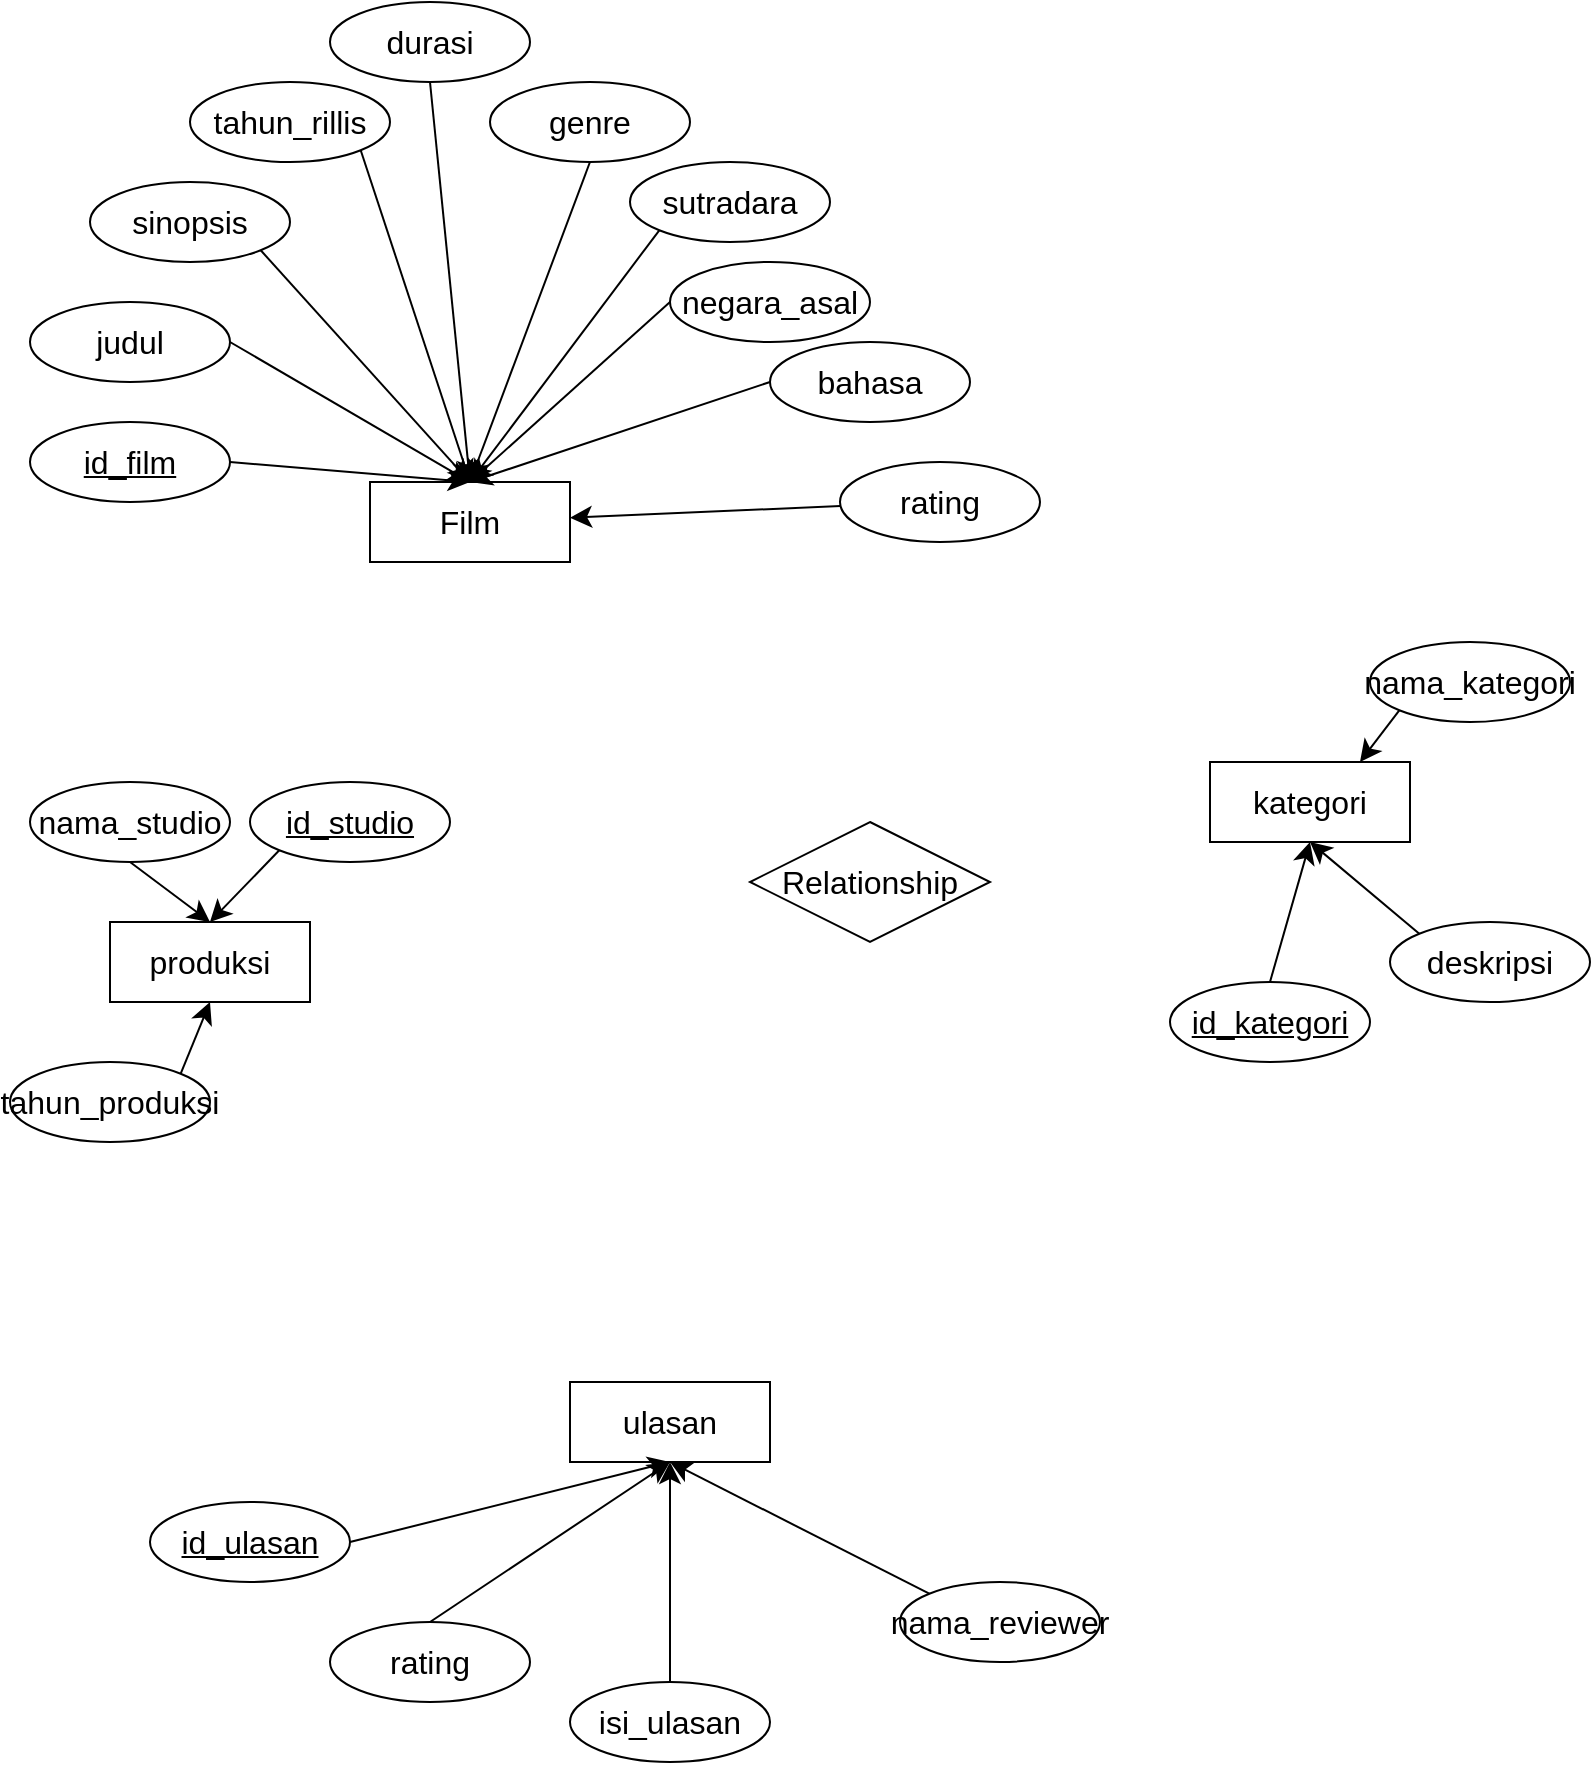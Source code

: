 <mxfile version="20.8.8" type="github">
  <diagram id="R2lEEEUBdFMjLlhIrx00" name="Page-1">
    <mxGraphModel dx="1042" dy="1320" grid="1" gridSize="10" guides="1" tooltips="1" connect="1" arrows="1" fold="1" page="1" pageScale="1" pageWidth="850" pageHeight="1100" math="0" shadow="0" extFonts="Permanent Marker^https://fonts.googleapis.com/css?family=Permanent+Marker">
      <root>
        <mxCell id="0" />
        <mxCell id="1" parent="0" />
        <mxCell id="c6gGLsN3Dh-3WzSBUubz-1" value="Film" style="whiteSpace=wrap;html=1;align=center;fontSize=16;" vertex="1" parent="1">
          <mxGeometry x="190" y="370" width="100" height="40" as="geometry" />
        </mxCell>
        <mxCell id="c6gGLsN3Dh-3WzSBUubz-36" style="edgeStyle=none;curved=1;rounded=0;orthogonalLoop=1;jettySize=auto;html=1;exitX=1;exitY=1;exitDx=0;exitDy=0;entryX=0.5;entryY=0;entryDx=0;entryDy=0;fontSize=12;startSize=8;endSize=8;" edge="1" parent="1" source="c6gGLsN3Dh-3WzSBUubz-2" target="c6gGLsN3Dh-3WzSBUubz-1">
          <mxGeometry relative="1" as="geometry" />
        </mxCell>
        <mxCell id="c6gGLsN3Dh-3WzSBUubz-2" value="sinopsis" style="ellipse;whiteSpace=wrap;html=1;align=center;fontSize=16;" vertex="1" parent="1">
          <mxGeometry x="50" y="220" width="100" height="40" as="geometry" />
        </mxCell>
        <mxCell id="c6gGLsN3Dh-3WzSBUubz-3" value="Relationship" style="shape=rhombus;perimeter=rhombusPerimeter;whiteSpace=wrap;html=1;align=center;fontSize=16;" vertex="1" parent="1">
          <mxGeometry x="380" y="540" width="120" height="60" as="geometry" />
        </mxCell>
        <mxCell id="c6gGLsN3Dh-3WzSBUubz-31" style="edgeStyle=none;curved=1;rounded=0;orthogonalLoop=1;jettySize=auto;html=1;exitX=1;exitY=0.5;exitDx=0;exitDy=0;entryX=0.5;entryY=0;entryDx=0;entryDy=0;fontSize=12;startSize=8;endSize=8;" edge="1" parent="1" source="c6gGLsN3Dh-3WzSBUubz-4" target="c6gGLsN3Dh-3WzSBUubz-1">
          <mxGeometry relative="1" as="geometry" />
        </mxCell>
        <mxCell id="c6gGLsN3Dh-3WzSBUubz-4" value="judul" style="ellipse;whiteSpace=wrap;html=1;align=center;fontSize=16;" vertex="1" parent="1">
          <mxGeometry x="20" y="280" width="100" height="40" as="geometry" />
        </mxCell>
        <mxCell id="c6gGLsN3Dh-3WzSBUubz-37" style="edgeStyle=none;curved=1;rounded=0;orthogonalLoop=1;jettySize=auto;html=1;exitX=1;exitY=1;exitDx=0;exitDy=0;entryX=0.5;entryY=0;entryDx=0;entryDy=0;fontSize=12;startSize=8;endSize=8;" edge="1" parent="1" source="c6gGLsN3Dh-3WzSBUubz-5" target="c6gGLsN3Dh-3WzSBUubz-1">
          <mxGeometry relative="1" as="geometry" />
        </mxCell>
        <mxCell id="c6gGLsN3Dh-3WzSBUubz-5" value="tahun_rillis" style="ellipse;whiteSpace=wrap;html=1;align=center;fontSize=16;" vertex="1" parent="1">
          <mxGeometry x="100" y="170" width="100" height="40" as="geometry" />
        </mxCell>
        <mxCell id="c6gGLsN3Dh-3WzSBUubz-38" style="edgeStyle=none;curved=1;rounded=0;orthogonalLoop=1;jettySize=auto;html=1;exitX=0.5;exitY=1;exitDx=0;exitDy=0;entryX=0.5;entryY=0;entryDx=0;entryDy=0;fontSize=12;startSize=8;endSize=8;" edge="1" parent="1" source="c6gGLsN3Dh-3WzSBUubz-6" target="c6gGLsN3Dh-3WzSBUubz-1">
          <mxGeometry relative="1" as="geometry" />
        </mxCell>
        <mxCell id="c6gGLsN3Dh-3WzSBUubz-6" value="durasi" style="ellipse;whiteSpace=wrap;html=1;align=center;fontSize=16;" vertex="1" parent="1">
          <mxGeometry x="170" y="130" width="100" height="40" as="geometry" />
        </mxCell>
        <mxCell id="c6gGLsN3Dh-3WzSBUubz-39" style="edgeStyle=none;curved=1;rounded=0;orthogonalLoop=1;jettySize=auto;html=1;exitX=0.5;exitY=1;exitDx=0;exitDy=0;entryX=0.5;entryY=0;entryDx=0;entryDy=0;fontSize=12;startSize=8;endSize=8;" edge="1" parent="1" source="c6gGLsN3Dh-3WzSBUubz-7" target="c6gGLsN3Dh-3WzSBUubz-1">
          <mxGeometry relative="1" as="geometry" />
        </mxCell>
        <mxCell id="c6gGLsN3Dh-3WzSBUubz-7" value="genre" style="ellipse;whiteSpace=wrap;html=1;align=center;fontSize=16;" vertex="1" parent="1">
          <mxGeometry x="250" y="170" width="100" height="40" as="geometry" />
        </mxCell>
        <mxCell id="c6gGLsN3Dh-3WzSBUubz-40" style="edgeStyle=none;curved=1;rounded=0;orthogonalLoop=1;jettySize=auto;html=1;exitX=0;exitY=1;exitDx=0;exitDy=0;entryX=0.5;entryY=0;entryDx=0;entryDy=0;fontSize=12;startSize=8;endSize=8;" edge="1" parent="1" source="c6gGLsN3Dh-3WzSBUubz-8" target="c6gGLsN3Dh-3WzSBUubz-1">
          <mxGeometry relative="1" as="geometry" />
        </mxCell>
        <mxCell id="c6gGLsN3Dh-3WzSBUubz-8" value="sutradara" style="ellipse;whiteSpace=wrap;html=1;align=center;fontSize=16;" vertex="1" parent="1">
          <mxGeometry x="320" y="210" width="100" height="40" as="geometry" />
        </mxCell>
        <mxCell id="c6gGLsN3Dh-3WzSBUubz-41" style="edgeStyle=none;curved=1;rounded=0;orthogonalLoop=1;jettySize=auto;html=1;exitX=0;exitY=0.5;exitDx=0;exitDy=0;entryX=0.5;entryY=0;entryDx=0;entryDy=0;fontSize=12;startSize=8;endSize=8;" edge="1" parent="1" source="c6gGLsN3Dh-3WzSBUubz-9" target="c6gGLsN3Dh-3WzSBUubz-1">
          <mxGeometry relative="1" as="geometry" />
        </mxCell>
        <mxCell id="c6gGLsN3Dh-3WzSBUubz-9" value="negara_asal" style="ellipse;whiteSpace=wrap;html=1;align=center;fontSize=16;" vertex="1" parent="1">
          <mxGeometry x="340" y="260" width="100" height="40" as="geometry" />
        </mxCell>
        <mxCell id="c6gGLsN3Dh-3WzSBUubz-42" style="edgeStyle=none;curved=1;rounded=0;orthogonalLoop=1;jettySize=auto;html=1;exitX=0;exitY=0.5;exitDx=0;exitDy=0;entryX=0.5;entryY=0;entryDx=0;entryDy=0;fontSize=12;startSize=8;endSize=8;" edge="1" parent="1" source="c6gGLsN3Dh-3WzSBUubz-10" target="c6gGLsN3Dh-3WzSBUubz-1">
          <mxGeometry relative="1" as="geometry" />
        </mxCell>
        <mxCell id="c6gGLsN3Dh-3WzSBUubz-10" value="bahasa" style="ellipse;whiteSpace=wrap;html=1;align=center;fontSize=16;" vertex="1" parent="1">
          <mxGeometry x="390" y="300" width="100" height="40" as="geometry" />
        </mxCell>
        <mxCell id="c6gGLsN3Dh-3WzSBUubz-43" value="" style="edgeStyle=none;curved=1;rounded=0;orthogonalLoop=1;jettySize=auto;html=1;fontSize=12;startSize=8;endSize=8;" edge="1" parent="1" source="c6gGLsN3Dh-3WzSBUubz-11" target="c6gGLsN3Dh-3WzSBUubz-1">
          <mxGeometry relative="1" as="geometry" />
        </mxCell>
        <mxCell id="c6gGLsN3Dh-3WzSBUubz-11" value="rating" style="ellipse;whiteSpace=wrap;html=1;align=center;fontSize=16;" vertex="1" parent="1">
          <mxGeometry x="425" y="360" width="100" height="40" as="geometry" />
        </mxCell>
        <mxCell id="c6gGLsN3Dh-3WzSBUubz-12" value="produksi" style="whiteSpace=wrap;html=1;align=center;fontSize=16;" vertex="1" parent="1">
          <mxGeometry x="60" y="590" width="100" height="40" as="geometry" />
        </mxCell>
        <mxCell id="c6gGLsN3Dh-3WzSBUubz-44" style="edgeStyle=none;curved=1;rounded=0;orthogonalLoop=1;jettySize=auto;html=1;exitX=0.5;exitY=1;exitDx=0;exitDy=0;entryX=0.5;entryY=0;entryDx=0;entryDy=0;fontSize=12;startSize=8;endSize=8;" edge="1" parent="1" source="c6gGLsN3Dh-3WzSBUubz-13" target="c6gGLsN3Dh-3WzSBUubz-12">
          <mxGeometry relative="1" as="geometry" />
        </mxCell>
        <mxCell id="c6gGLsN3Dh-3WzSBUubz-13" value="nama_studio" style="ellipse;whiteSpace=wrap;html=1;align=center;fontSize=16;" vertex="1" parent="1">
          <mxGeometry x="20" y="520" width="100" height="40" as="geometry" />
        </mxCell>
        <mxCell id="c6gGLsN3Dh-3WzSBUubz-45" style="edgeStyle=none;curved=1;rounded=0;orthogonalLoop=1;jettySize=auto;html=1;exitX=1;exitY=0;exitDx=0;exitDy=0;entryX=0.5;entryY=1;entryDx=0;entryDy=0;fontSize=12;startSize=8;endSize=8;" edge="1" parent="1" source="c6gGLsN3Dh-3WzSBUubz-15" target="c6gGLsN3Dh-3WzSBUubz-12">
          <mxGeometry relative="1" as="geometry" />
        </mxCell>
        <mxCell id="c6gGLsN3Dh-3WzSBUubz-15" value="tahun_produksi" style="ellipse;whiteSpace=wrap;html=1;align=center;fontSize=16;" vertex="1" parent="1">
          <mxGeometry x="10" y="660" width="100" height="40" as="geometry" />
        </mxCell>
        <mxCell id="c6gGLsN3Dh-3WzSBUubz-16" value="ulasan" style="whiteSpace=wrap;html=1;align=center;fontSize=16;" vertex="1" parent="1">
          <mxGeometry x="290" y="820" width="100" height="40" as="geometry" />
        </mxCell>
        <mxCell id="c6gGLsN3Dh-3WzSBUubz-28" style="edgeStyle=none;curved=1;rounded=0;orthogonalLoop=1;jettySize=auto;html=1;exitX=0;exitY=0;exitDx=0;exitDy=0;entryX=0.5;entryY=1;entryDx=0;entryDy=0;fontSize=12;startSize=8;endSize=8;" edge="1" parent="1" source="c6gGLsN3Dh-3WzSBUubz-17" target="c6gGLsN3Dh-3WzSBUubz-16">
          <mxGeometry relative="1" as="geometry" />
        </mxCell>
        <mxCell id="c6gGLsN3Dh-3WzSBUubz-17" value="nama_reviewer" style="ellipse;whiteSpace=wrap;html=1;align=center;fontSize=16;" vertex="1" parent="1">
          <mxGeometry x="455" y="920" width="100" height="40" as="geometry" />
        </mxCell>
        <mxCell id="c6gGLsN3Dh-3WzSBUubz-29" style="edgeStyle=none;curved=1;rounded=0;orthogonalLoop=1;jettySize=auto;html=1;exitX=0.5;exitY=0;exitDx=0;exitDy=0;fontSize=12;startSize=8;endSize=8;" edge="1" parent="1" source="c6gGLsN3Dh-3WzSBUubz-18">
          <mxGeometry relative="1" as="geometry">
            <mxPoint x="340" y="860" as="targetPoint" />
          </mxGeometry>
        </mxCell>
        <mxCell id="c6gGLsN3Dh-3WzSBUubz-18" value="isi_ulasan" style="ellipse;whiteSpace=wrap;html=1;align=center;fontSize=16;" vertex="1" parent="1">
          <mxGeometry x="290" y="970" width="100" height="40" as="geometry" />
        </mxCell>
        <mxCell id="c6gGLsN3Dh-3WzSBUubz-30" style="edgeStyle=none;curved=1;rounded=0;orthogonalLoop=1;jettySize=auto;html=1;exitX=0.5;exitY=0;exitDx=0;exitDy=0;fontSize=12;startSize=8;endSize=8;" edge="1" parent="1" source="c6gGLsN3Dh-3WzSBUubz-19">
          <mxGeometry relative="1" as="geometry">
            <mxPoint x="340" y="860" as="targetPoint" />
          </mxGeometry>
        </mxCell>
        <mxCell id="c6gGLsN3Dh-3WzSBUubz-19" value="rating" style="ellipse;whiteSpace=wrap;html=1;align=center;fontSize=16;" vertex="1" parent="1">
          <mxGeometry x="170" y="940" width="100" height="40" as="geometry" />
        </mxCell>
        <mxCell id="c6gGLsN3Dh-3WzSBUubz-20" value="kategori" style="whiteSpace=wrap;html=1;align=center;fontSize=16;" vertex="1" parent="1">
          <mxGeometry x="610" y="510" width="100" height="40" as="geometry" />
        </mxCell>
        <mxCell id="c6gGLsN3Dh-3WzSBUubz-26" style="edgeStyle=none;curved=1;rounded=0;orthogonalLoop=1;jettySize=auto;html=1;exitX=0;exitY=1;exitDx=0;exitDy=0;entryX=0.75;entryY=0;entryDx=0;entryDy=0;fontSize=12;startSize=8;endSize=8;" edge="1" parent="1" source="c6gGLsN3Dh-3WzSBUubz-21" target="c6gGLsN3Dh-3WzSBUubz-20">
          <mxGeometry relative="1" as="geometry" />
        </mxCell>
        <mxCell id="c6gGLsN3Dh-3WzSBUubz-21" value="nama_kategori" style="ellipse;whiteSpace=wrap;html=1;align=center;fontSize=16;" vertex="1" parent="1">
          <mxGeometry x="690" y="450" width="100" height="40" as="geometry" />
        </mxCell>
        <mxCell id="c6gGLsN3Dh-3WzSBUubz-27" style="edgeStyle=none;curved=1;rounded=0;orthogonalLoop=1;jettySize=auto;html=1;exitX=0;exitY=0;exitDx=0;exitDy=0;entryX=0.5;entryY=1;entryDx=0;entryDy=0;fontSize=12;startSize=8;endSize=8;" edge="1" parent="1" source="c6gGLsN3Dh-3WzSBUubz-22" target="c6gGLsN3Dh-3WzSBUubz-20">
          <mxGeometry relative="1" as="geometry" />
        </mxCell>
        <mxCell id="c6gGLsN3Dh-3WzSBUubz-22" value="deskripsi" style="ellipse;whiteSpace=wrap;html=1;align=center;fontSize=16;" vertex="1" parent="1">
          <mxGeometry x="700" y="590" width="100" height="40" as="geometry" />
        </mxCell>
        <mxCell id="c6gGLsN3Dh-3WzSBUubz-53" style="edgeStyle=none;curved=1;rounded=0;orthogonalLoop=1;jettySize=auto;html=1;exitX=1;exitY=0.5;exitDx=0;exitDy=0;entryX=0.5;entryY=0;entryDx=0;entryDy=0;fontSize=12;startSize=8;endSize=8;" edge="1" parent="1" source="c6gGLsN3Dh-3WzSBUubz-46" target="c6gGLsN3Dh-3WzSBUubz-1">
          <mxGeometry relative="1" as="geometry" />
        </mxCell>
        <mxCell id="c6gGLsN3Dh-3WzSBUubz-46" value="id_film" style="ellipse;whiteSpace=wrap;html=1;align=center;fontStyle=4;fontSize=16;" vertex="1" parent="1">
          <mxGeometry x="20" y="340" width="100" height="40" as="geometry" />
        </mxCell>
        <mxCell id="c6gGLsN3Dh-3WzSBUubz-52" style="edgeStyle=none;curved=1;rounded=0;orthogonalLoop=1;jettySize=auto;html=1;exitX=0;exitY=1;exitDx=0;exitDy=0;entryX=0.5;entryY=0;entryDx=0;entryDy=0;fontSize=12;startSize=8;endSize=8;" edge="1" parent="1" source="c6gGLsN3Dh-3WzSBUubz-47" target="c6gGLsN3Dh-3WzSBUubz-12">
          <mxGeometry relative="1" as="geometry" />
        </mxCell>
        <mxCell id="c6gGLsN3Dh-3WzSBUubz-47" value="id_studio" style="ellipse;whiteSpace=wrap;html=1;align=center;fontStyle=4;fontSize=16;" vertex="1" parent="1">
          <mxGeometry x="130" y="520" width="100" height="40" as="geometry" />
        </mxCell>
        <mxCell id="c6gGLsN3Dh-3WzSBUubz-54" style="edgeStyle=none;curved=1;rounded=0;orthogonalLoop=1;jettySize=auto;html=1;exitX=1;exitY=0.5;exitDx=0;exitDy=0;entryX=0.5;entryY=1;entryDx=0;entryDy=0;fontSize=12;startSize=8;endSize=8;" edge="1" parent="1" source="c6gGLsN3Dh-3WzSBUubz-48" target="c6gGLsN3Dh-3WzSBUubz-16">
          <mxGeometry relative="1" as="geometry" />
        </mxCell>
        <mxCell id="c6gGLsN3Dh-3WzSBUubz-48" value="id_ulasan" style="ellipse;whiteSpace=wrap;html=1;align=center;fontStyle=4;fontSize=16;" vertex="1" parent="1">
          <mxGeometry x="80" y="880" width="100" height="40" as="geometry" />
        </mxCell>
        <mxCell id="c6gGLsN3Dh-3WzSBUubz-51" style="edgeStyle=none;curved=1;rounded=0;orthogonalLoop=1;jettySize=auto;html=1;exitX=0.5;exitY=0;exitDx=0;exitDy=0;entryX=0.5;entryY=1;entryDx=0;entryDy=0;fontSize=12;startSize=8;endSize=8;" edge="1" parent="1" source="c6gGLsN3Dh-3WzSBUubz-49" target="c6gGLsN3Dh-3WzSBUubz-20">
          <mxGeometry relative="1" as="geometry" />
        </mxCell>
        <mxCell id="c6gGLsN3Dh-3WzSBUubz-49" value="id_kategori" style="ellipse;whiteSpace=wrap;html=1;align=center;fontStyle=4;fontSize=16;" vertex="1" parent="1">
          <mxGeometry x="590" y="620" width="100" height="40" as="geometry" />
        </mxCell>
      </root>
    </mxGraphModel>
  </diagram>
</mxfile>
